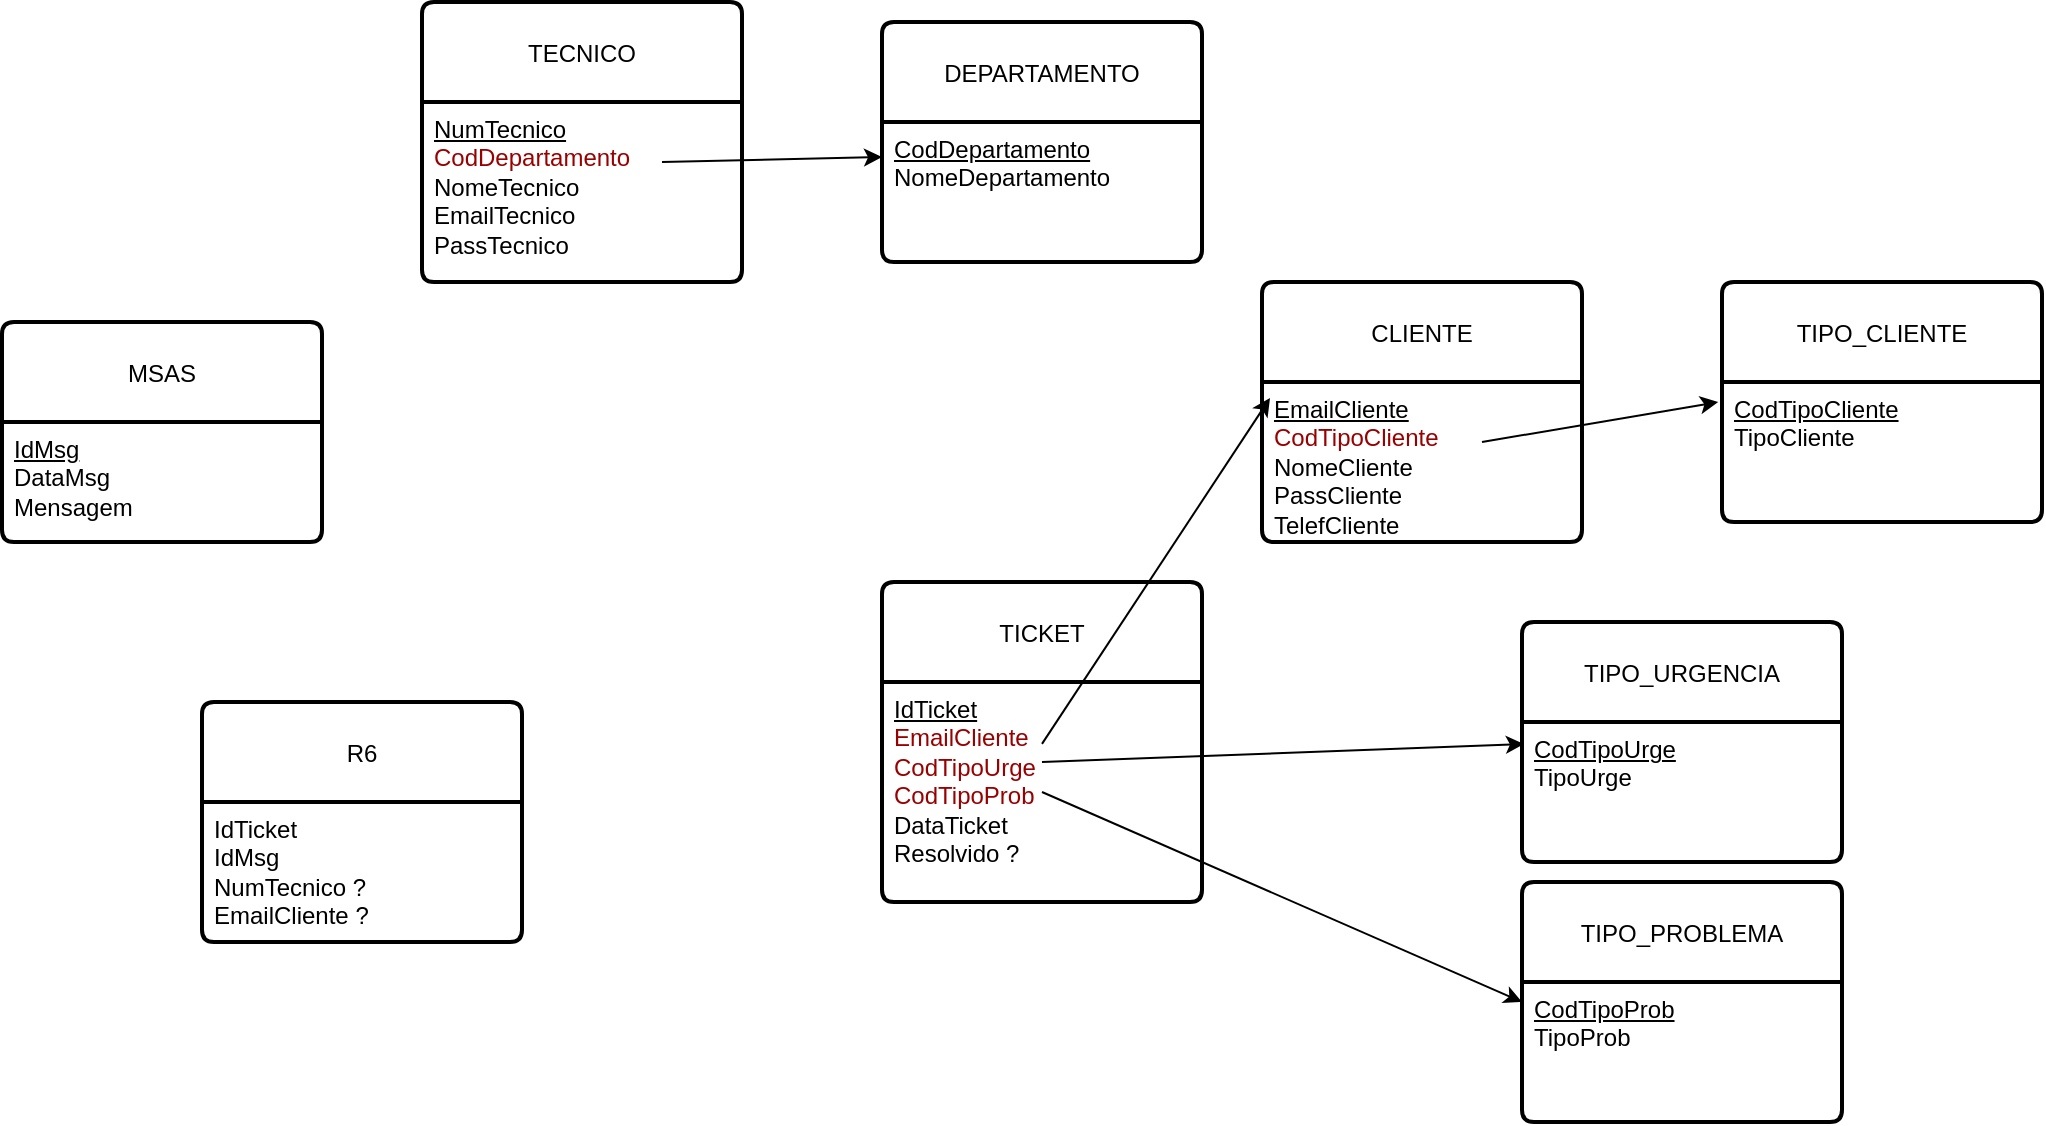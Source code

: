 <mxfile version="28.2.7">
  <diagram name="Página-1" id="IFGHyDwvx_VGOPaaDv2B">
    <mxGraphModel dx="2013" dy="755" grid="1" gridSize="10" guides="1" tooltips="1" connect="1" arrows="1" fold="1" page="1" pageScale="1" pageWidth="827" pageHeight="1169" math="0" shadow="0">
      <root>
        <mxCell id="0" />
        <mxCell id="1" parent="0" />
        <mxCell id="ezBcjOUOekwFjwQ4SXCX-1" value="&lt;span style=&quot;font-size: 12px;&quot;&gt;DEPARTAMENTO&lt;/span&gt;" style="swimlane;childLayout=stackLayout;horizontal=1;startSize=50;horizontalStack=0;rounded=1;fontSize=14;fontStyle=0;strokeWidth=2;resizeParent=0;resizeLast=1;shadow=0;dashed=0;align=center;arcSize=4;whiteSpace=wrap;html=1;" parent="1" vertex="1">
          <mxGeometry x="220" y="240" width="160" height="120" as="geometry" />
        </mxCell>
        <mxCell id="ezBcjOUOekwFjwQ4SXCX-2" value="&lt;u&gt;CodDepartamento&lt;/u&gt;&lt;div&gt;NomeDepartamento&lt;/div&gt;" style="align=left;strokeColor=none;fillColor=none;spacingLeft=4;spacingRight=4;fontSize=12;verticalAlign=top;resizable=0;rotatable=0;part=1;html=1;whiteSpace=wrap;" parent="ezBcjOUOekwFjwQ4SXCX-1" vertex="1">
          <mxGeometry y="50" width="160" height="70" as="geometry" />
        </mxCell>
        <mxCell id="ezBcjOUOekwFjwQ4SXCX-3" value="&lt;span style=&quot;font-size: 12px;&quot;&gt;TECNICO&lt;/span&gt;" style="swimlane;childLayout=stackLayout;horizontal=1;startSize=50;horizontalStack=0;rounded=1;fontSize=14;fontStyle=0;strokeWidth=2;resizeParent=0;resizeLast=1;shadow=0;dashed=0;align=center;arcSize=4;whiteSpace=wrap;html=1;" parent="1" vertex="1">
          <mxGeometry x="-10" y="230" width="160" height="140" as="geometry" />
        </mxCell>
        <mxCell id="ezBcjOUOekwFjwQ4SXCX-25" value="" style="endArrow=classic;html=1;rounded=0;entryX=0;entryY=0.25;entryDx=0;entryDy=0;" parent="ezBcjOUOekwFjwQ4SXCX-3" target="ezBcjOUOekwFjwQ4SXCX-2" edge="1">
          <mxGeometry width="50" height="50" relative="1" as="geometry">
            <mxPoint x="120" y="80" as="sourcePoint" />
            <mxPoint x="170" y="30" as="targetPoint" />
          </mxGeometry>
        </mxCell>
        <mxCell id="ezBcjOUOekwFjwQ4SXCX-4" value="&lt;u&gt;NumTecnico&lt;/u&gt;&lt;div&gt;&lt;font style=&quot;color: rgb(153, 0, 0);&quot;&gt;CodDepartamento&lt;/font&gt;&lt;/div&gt;&lt;div&gt;&lt;span style=&quot;background-color: transparent; color: light-dark(rgb(0, 0, 0), rgb(255, 255, 255));&quot;&gt;NomeTecnico&lt;/span&gt;&lt;div&gt;EmailTecnico&lt;/div&gt;&lt;div&gt;PassTecnico&lt;/div&gt;&lt;/div&gt;" style="align=left;strokeColor=none;fillColor=none;spacingLeft=4;spacingRight=4;fontSize=12;verticalAlign=top;resizable=0;rotatable=0;part=1;html=1;whiteSpace=wrap;" parent="ezBcjOUOekwFjwQ4SXCX-3" vertex="1">
          <mxGeometry y="50" width="160" height="90" as="geometry" />
        </mxCell>
        <mxCell id="ezBcjOUOekwFjwQ4SXCX-7" value="&lt;span style=&quot;font-size: 12px;&quot;&gt;CLIENTE&lt;/span&gt;" style="swimlane;childLayout=stackLayout;horizontal=1;startSize=50;horizontalStack=0;rounded=1;fontSize=14;fontStyle=0;strokeWidth=2;resizeParent=0;resizeLast=1;shadow=0;dashed=0;align=center;arcSize=4;whiteSpace=wrap;html=1;" parent="1" vertex="1">
          <mxGeometry x="410" y="370" width="160" height="130" as="geometry" />
        </mxCell>
        <mxCell id="ezBcjOUOekwFjwQ4SXCX-28" value="" style="endArrow=classic;html=1;rounded=0;entryX=-0.012;entryY=0.143;entryDx=0;entryDy=0;entryPerimeter=0;" parent="ezBcjOUOekwFjwQ4SXCX-7" target="ezBcjOUOekwFjwQ4SXCX-10" edge="1">
          <mxGeometry width="50" height="50" relative="1" as="geometry">
            <mxPoint x="110" y="80" as="sourcePoint" />
            <mxPoint x="240" y="60" as="targetPoint" />
          </mxGeometry>
        </mxCell>
        <mxCell id="ezBcjOUOekwFjwQ4SXCX-8" value="&lt;u&gt;EmailCliente&lt;/u&gt;&lt;div&gt;&lt;font style=&quot;color: rgb(153, 0, 0);&quot;&gt;CodTipoCliente&lt;/font&gt;&lt;br&gt;&lt;div&gt;NomeCliente&lt;/div&gt;&lt;div&gt;PassCliente&lt;/div&gt;&lt;div&gt;TelefCliente&lt;/div&gt;&lt;/div&gt;" style="align=left;strokeColor=none;fillColor=none;spacingLeft=4;spacingRight=4;fontSize=12;verticalAlign=top;resizable=0;rotatable=0;part=1;html=1;whiteSpace=wrap;" parent="ezBcjOUOekwFjwQ4SXCX-7" vertex="1">
          <mxGeometry y="50" width="160" height="80" as="geometry" />
        </mxCell>
        <mxCell id="ezBcjOUOekwFjwQ4SXCX-9" value="&lt;span style=&quot;font-size: 12px;&quot;&gt;TIPO_CLIENTE&lt;/span&gt;" style="swimlane;childLayout=stackLayout;horizontal=1;startSize=50;horizontalStack=0;rounded=1;fontSize=14;fontStyle=0;strokeWidth=2;resizeParent=0;resizeLast=1;shadow=0;dashed=0;align=center;arcSize=4;whiteSpace=wrap;html=1;" parent="1" vertex="1">
          <mxGeometry x="640" y="370" width="160" height="120" as="geometry" />
        </mxCell>
        <mxCell id="ezBcjOUOekwFjwQ4SXCX-10" value="&lt;u&gt;CodTipoCliente&lt;/u&gt;&lt;div&gt;TipoCliente&lt;/div&gt;" style="align=left;strokeColor=none;fillColor=none;spacingLeft=4;spacingRight=4;fontSize=12;verticalAlign=top;resizable=0;rotatable=0;part=1;html=1;whiteSpace=wrap;" parent="ezBcjOUOekwFjwQ4SXCX-9" vertex="1">
          <mxGeometry y="50" width="160" height="70" as="geometry" />
        </mxCell>
        <mxCell id="ezBcjOUOekwFjwQ4SXCX-11" value="&lt;span style=&quot;font-size: 12px;&quot;&gt;MSAS&lt;/span&gt;" style="swimlane;childLayout=stackLayout;horizontal=1;startSize=50;horizontalStack=0;rounded=1;fontSize=14;fontStyle=0;strokeWidth=2;resizeParent=0;resizeLast=1;shadow=0;dashed=0;align=center;arcSize=4;whiteSpace=wrap;html=1;" parent="1" vertex="1">
          <mxGeometry x="-220" y="390" width="160" height="110" as="geometry" />
        </mxCell>
        <mxCell id="ezBcjOUOekwFjwQ4SXCX-12" value="&lt;div&gt;&lt;u&gt;IdMsg&lt;/u&gt;&lt;/div&gt;DataMsg&lt;div&gt;Mensagem&lt;/div&gt;" style="align=left;strokeColor=none;fillColor=none;spacingLeft=4;spacingRight=4;fontSize=12;verticalAlign=top;resizable=0;rotatable=0;part=1;html=1;whiteSpace=wrap;" parent="ezBcjOUOekwFjwQ4SXCX-11" vertex="1">
          <mxGeometry y="50" width="160" height="60" as="geometry" />
        </mxCell>
        <mxCell id="ezBcjOUOekwFjwQ4SXCX-13" value="&lt;span style=&quot;font-size: 12px;&quot;&gt;TIPO_PROBLEMA&lt;/span&gt;" style="swimlane;childLayout=stackLayout;horizontal=1;startSize=50;horizontalStack=0;rounded=1;fontSize=14;fontStyle=0;strokeWidth=2;resizeParent=0;resizeLast=1;shadow=0;dashed=0;align=center;arcSize=4;whiteSpace=wrap;html=1;" parent="1" vertex="1">
          <mxGeometry x="540" y="670" width="160" height="120" as="geometry" />
        </mxCell>
        <mxCell id="ezBcjOUOekwFjwQ4SXCX-14" value="&lt;u&gt;CodTipoProb&lt;/u&gt;&lt;div&gt;TipoProb&lt;/div&gt;" style="align=left;strokeColor=none;fillColor=none;spacingLeft=4;spacingRight=4;fontSize=12;verticalAlign=top;resizable=0;rotatable=0;part=1;html=1;whiteSpace=wrap;" parent="ezBcjOUOekwFjwQ4SXCX-13" vertex="1">
          <mxGeometry y="50" width="160" height="70" as="geometry" />
        </mxCell>
        <mxCell id="ezBcjOUOekwFjwQ4SXCX-15" value="&lt;span style=&quot;font-size: 12px;&quot;&gt;TIPO_URGENCIA&lt;/span&gt;" style="swimlane;childLayout=stackLayout;horizontal=1;startSize=50;horizontalStack=0;rounded=1;fontSize=14;fontStyle=0;strokeWidth=2;resizeParent=0;resizeLast=1;shadow=0;dashed=0;align=center;arcSize=4;whiteSpace=wrap;html=1;" parent="1" vertex="1">
          <mxGeometry x="540" y="540" width="160" height="120" as="geometry" />
        </mxCell>
        <mxCell id="ezBcjOUOekwFjwQ4SXCX-16" value="&lt;u&gt;CodTipoUrge&lt;/u&gt;&lt;div&gt;TipoUrge&lt;/div&gt;" style="align=left;strokeColor=none;fillColor=none;spacingLeft=4;spacingRight=4;fontSize=12;verticalAlign=top;resizable=0;rotatable=0;part=1;html=1;whiteSpace=wrap;" parent="ezBcjOUOekwFjwQ4SXCX-15" vertex="1">
          <mxGeometry y="50" width="160" height="70" as="geometry" />
        </mxCell>
        <mxCell id="ezBcjOUOekwFjwQ4SXCX-19" value="&lt;span style=&quot;font-size: 12px;&quot;&gt;TICKET&lt;/span&gt;" style="swimlane;childLayout=stackLayout;horizontal=1;startSize=50;horizontalStack=0;rounded=1;fontSize=14;fontStyle=0;strokeWidth=2;resizeParent=0;resizeLast=1;shadow=0;dashed=0;align=center;arcSize=4;whiteSpace=wrap;html=1;" parent="1" vertex="1">
          <mxGeometry x="220" y="520" width="160" height="160" as="geometry" />
        </mxCell>
        <mxCell id="UUcsUUOOmD3G52KJsvRW-2" value="" style="endArrow=classic;html=1;rounded=0;entryX=0.025;entryY=0.1;entryDx=0;entryDy=0;entryPerimeter=0;" parent="ezBcjOUOekwFjwQ4SXCX-19" target="ezBcjOUOekwFjwQ4SXCX-8" edge="1">
          <mxGeometry width="50" height="50" relative="1" as="geometry">
            <mxPoint x="79.998" y="80.96" as="sourcePoint" />
            <mxPoint x="166.6" y="-30.0" as="targetPoint" />
          </mxGeometry>
        </mxCell>
        <mxCell id="UUcsUUOOmD3G52KJsvRW-5" value="" style="endArrow=classic;html=1;rounded=0;entryX=0.006;entryY=0.157;entryDx=0;entryDy=0;entryPerimeter=0;" parent="ezBcjOUOekwFjwQ4SXCX-19" target="ezBcjOUOekwFjwQ4SXCX-16" edge="1">
          <mxGeometry width="50" height="50" relative="1" as="geometry">
            <mxPoint x="80" y="90" as="sourcePoint" />
            <mxPoint x="130" y="40" as="targetPoint" />
          </mxGeometry>
        </mxCell>
        <mxCell id="UUcsUUOOmD3G52KJsvRW-6" value="" style="endArrow=classic;html=1;rounded=0;entryX=0;entryY=0.5;entryDx=0;entryDy=0;" parent="ezBcjOUOekwFjwQ4SXCX-19" target="ezBcjOUOekwFjwQ4SXCX-13" edge="1">
          <mxGeometry width="50" height="50" relative="1" as="geometry">
            <mxPoint x="80" y="105" as="sourcePoint" />
            <mxPoint x="130" y="55" as="targetPoint" />
          </mxGeometry>
        </mxCell>
        <mxCell id="ezBcjOUOekwFjwQ4SXCX-20" value="&lt;u&gt;IdTicket&lt;/u&gt;&lt;div&gt;&lt;font style=&quot;color: rgb(153, 0, 0);&quot;&gt;EmailCliente&lt;/font&gt;&lt;/div&gt;&lt;div&gt;&lt;font color=&quot;#990000&quot;&gt;CodTipoUrge&lt;/font&gt;&lt;/div&gt;&lt;div&gt;&lt;font color=&quot;#990000&quot;&gt;CodTipoProb&lt;br&gt;&lt;/font&gt;&lt;div&gt;DataTicket&lt;/div&gt;&lt;div&gt;Resolvido ?&lt;/div&gt;&lt;/div&gt;" style="align=left;strokeColor=none;fillColor=none;spacingLeft=4;spacingRight=4;fontSize=12;verticalAlign=top;resizable=0;rotatable=0;part=1;html=1;whiteSpace=wrap;" parent="ezBcjOUOekwFjwQ4SXCX-19" vertex="1">
          <mxGeometry y="50" width="160" height="110" as="geometry" />
        </mxCell>
        <mxCell id="0UeGOBf8bFeB7BIAiwbY-17" value="&lt;span style=&quot;font-size: 12px;&quot;&gt;R6&lt;/span&gt;" style="swimlane;childLayout=stackLayout;horizontal=1;startSize=50;horizontalStack=0;rounded=1;fontSize=14;fontStyle=0;strokeWidth=2;resizeParent=0;resizeLast=1;shadow=0;dashed=0;align=center;arcSize=4;whiteSpace=wrap;html=1;" vertex="1" parent="1">
          <mxGeometry x="-120" y="580" width="160" height="120" as="geometry" />
        </mxCell>
        <mxCell id="0UeGOBf8bFeB7BIAiwbY-18" value="&lt;div&gt;&lt;span&gt;&lt;font&gt;IdTicket&lt;/font&gt;&lt;/span&gt;&lt;/div&gt;&lt;div&gt;&lt;font&gt;IdMsg&lt;/font&gt;&lt;/div&gt;&lt;div&gt;&lt;span style=&quot;background-color: transparent;&quot;&gt;&lt;font&gt;NumTecnico ?&lt;/font&gt;&lt;/span&gt;&lt;/div&gt;&lt;div&gt;&lt;span style=&quot;background-color: transparent;&quot;&gt;&lt;font&gt;EmailCliente ?&lt;/font&gt;&lt;/span&gt;&lt;/div&gt;&lt;div&gt;&lt;br&gt;&lt;/div&gt;" style="align=left;strokeColor=none;fillColor=none;spacingLeft=4;spacingRight=4;fontSize=12;verticalAlign=top;resizable=0;rotatable=0;part=1;html=1;whiteSpace=wrap;" vertex="1" parent="0UeGOBf8bFeB7BIAiwbY-17">
          <mxGeometry y="50" width="160" height="70" as="geometry" />
        </mxCell>
      </root>
    </mxGraphModel>
  </diagram>
</mxfile>
